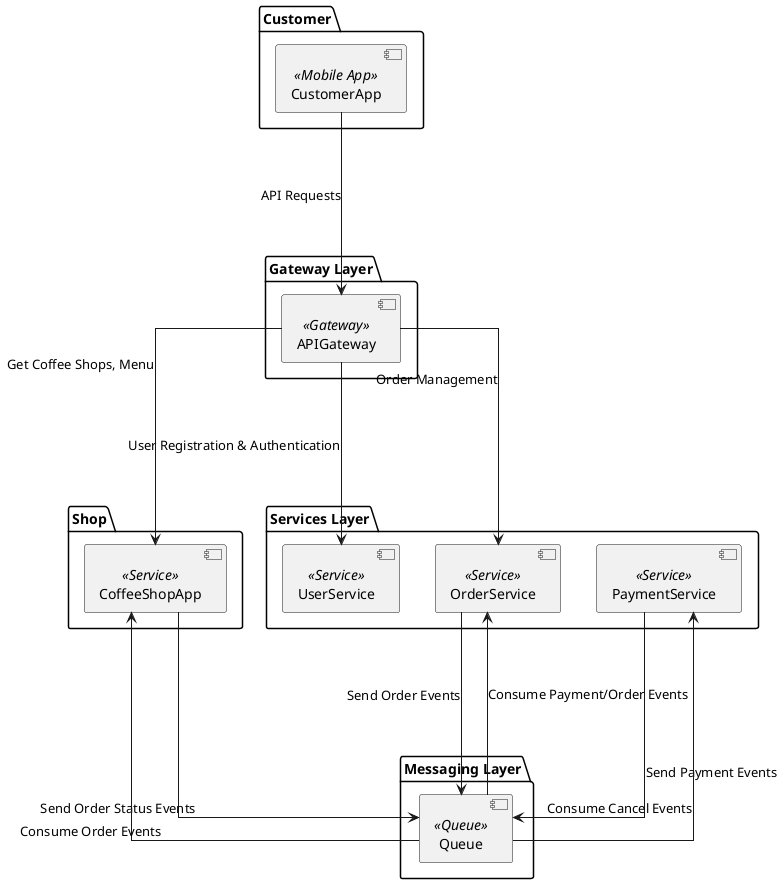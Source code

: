 @startuml
skinparam linetype ortho
package "Customer" {
  [CustomerApp] <<Mobile App>>
}

package "Shop" {
  [CoffeeShopApp] <<Service>>
}

package "Gateway Layer" {
  [APIGateway] <<Gateway>>
}

package "Services Layer" {
  [UserService] <<Service>>
  [OrderService] <<Service>>
  [PaymentService] <<Service>>
}

package "Messaging Layer" {
  [Queue] <<Queue>>
}

CustomerApp ----> APIGateway : API Requests

APIGateway ----> UserService : User Registration & Authentication
APIGateway ----> OrderService : Order Management
APIGateway ----> CoffeeShopApp : Get Coffee Shops, Menu

OrderService ----> Queue : Send Order Events
PaymentService ----> Queue : Send Payment Events
CoffeeShopApp ----> Queue : Send Order Status Events

Queue ----> OrderService : Consume Payment/Order Events
Queue ----> CoffeeShopApp : Consume Order Events
Queue ----> PaymentService : Consume Cancel Events

@enduml
